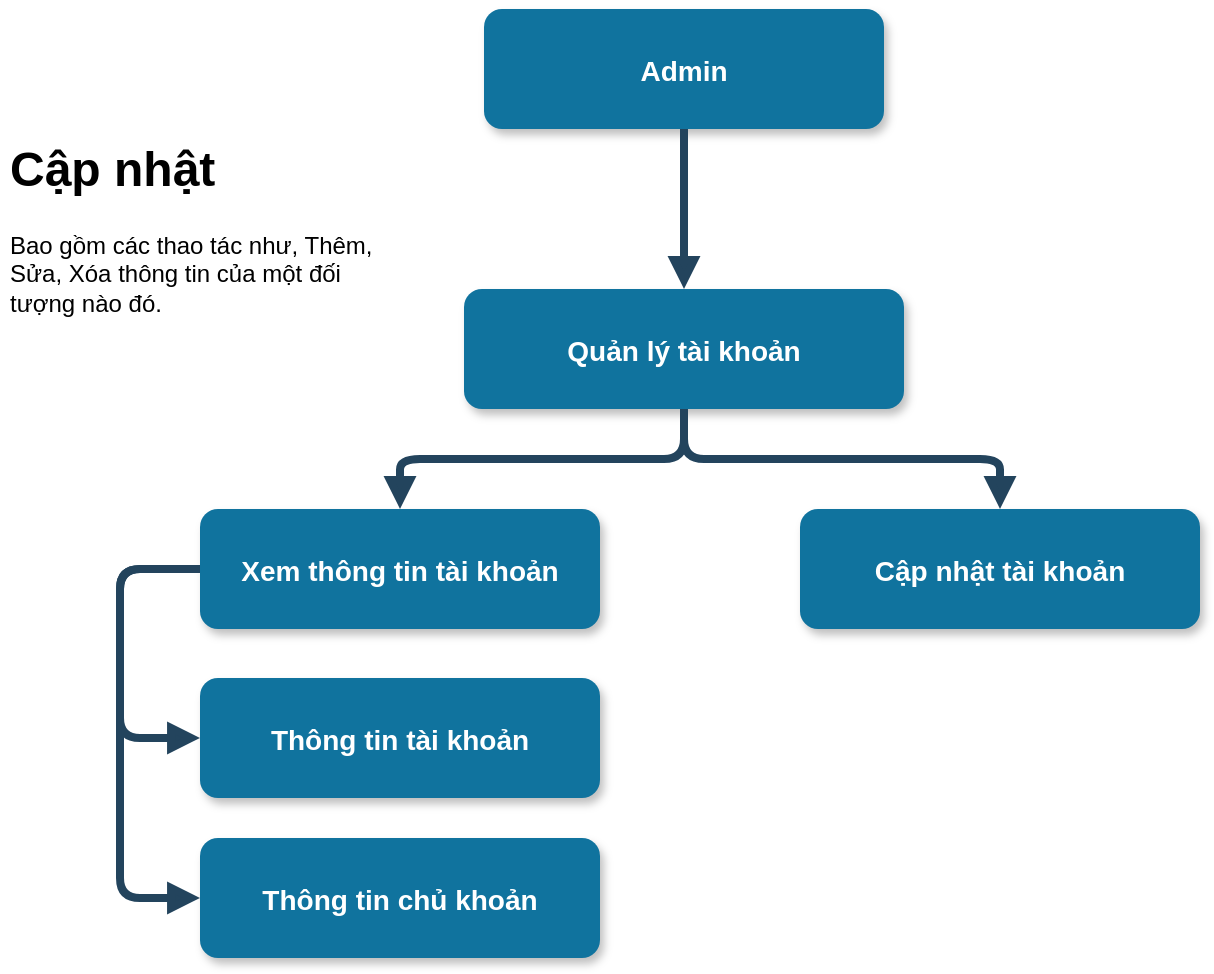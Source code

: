 <mxfile version="22.0.3" type="device">
  <diagram name="Page-1" id="97916047-d0de-89f5-080d-49f4d83e522f">
    <mxGraphModel dx="1138" dy="485" grid="1" gridSize="10" guides="1" tooltips="1" connect="1" arrows="1" fold="1" page="1" pageScale="1.5" pageWidth="1169" pageHeight="827" background="none" math="0" shadow="0">
      <root>
        <mxCell id="0" />
        <mxCell id="1" parent="0" />
        <mxCell id="5Sf6bODdPbpOdtYEfl35-73" value="Admin" style="rounded=1;fillColor=#10739E;strokeColor=none;shadow=1;gradientColor=none;fontStyle=1;fontColor=#FFFFFF;fontSize=14;" vertex="1" parent="1">
          <mxGeometry x="682" y="215.5" width="200" height="60" as="geometry" />
        </mxCell>
        <mxCell id="5Sf6bODdPbpOdtYEfl35-74" value="Quản lý tài khoản" style="rounded=1;fillColor=#10739E;strokeColor=none;shadow=1;gradientColor=none;fontStyle=1;fontColor=#FFFFFF;fontSize=14;" vertex="1" parent="1">
          <mxGeometry x="672" y="355.5" width="220" height="60" as="geometry" />
        </mxCell>
        <mxCell id="5Sf6bODdPbpOdtYEfl35-75" value="Xem thông tin tài khoản" style="rounded=1;fillColor=#10739E;strokeColor=none;shadow=1;gradientColor=none;fontStyle=1;fontColor=#FFFFFF;fontSize=14;" vertex="1" parent="1">
          <mxGeometry x="540" y="465.5" width="200" height="60" as="geometry" />
        </mxCell>
        <mxCell id="5Sf6bODdPbpOdtYEfl35-76" value="Cập nhật tài khoản" style="rounded=1;fillColor=#10739E;strokeColor=none;shadow=1;gradientColor=none;fontStyle=1;fontColor=#FFFFFF;fontSize=14;" vertex="1" parent="1">
          <mxGeometry x="840" y="465.5" width="200" height="60" as="geometry" />
        </mxCell>
        <mxCell id="5Sf6bODdPbpOdtYEfl35-78" value="" style="edgeStyle=elbowEdgeStyle;elbow=vertical;strokeWidth=4;endArrow=block;endFill=1;fontStyle=1;strokeColor=#23445D;" edge="1" parent="1" source="5Sf6bODdPbpOdtYEfl35-73" target="5Sf6bODdPbpOdtYEfl35-74">
          <mxGeometry x="22" y="165.5" width="100" height="100" as="geometry">
            <mxPoint x="32" y="275.5" as="sourcePoint" />
            <mxPoint x="132" y="175.5" as="targetPoint" />
          </mxGeometry>
        </mxCell>
        <mxCell id="5Sf6bODdPbpOdtYEfl35-79" value="" style="edgeStyle=elbowEdgeStyle;elbow=vertical;strokeWidth=4;endArrow=block;endFill=1;fontStyle=1;strokeColor=#23445D;" edge="1" parent="1" source="5Sf6bODdPbpOdtYEfl35-74" target="5Sf6bODdPbpOdtYEfl35-76">
          <mxGeometry x="22" y="165.5" width="100" height="100" as="geometry">
            <mxPoint x="32" y="275.5" as="sourcePoint" />
            <mxPoint x="132" y="175.5" as="targetPoint" />
          </mxGeometry>
        </mxCell>
        <mxCell id="5Sf6bODdPbpOdtYEfl35-80" value="" style="edgeStyle=elbowEdgeStyle;elbow=vertical;strokeWidth=4;endArrow=block;endFill=1;fontStyle=1;strokeColor=#23445D;" edge="1" parent="1" source="5Sf6bODdPbpOdtYEfl35-74" target="5Sf6bODdPbpOdtYEfl35-75">
          <mxGeometry x="22" y="165.5" width="100" height="100" as="geometry">
            <mxPoint x="32" y="275.5" as="sourcePoint" />
            <mxPoint x="132" y="175.5" as="targetPoint" />
          </mxGeometry>
        </mxCell>
        <mxCell id="5Sf6bODdPbpOdtYEfl35-82" value="Thông tin tài khoản" style="rounded=1;fillColor=#10739E;strokeColor=none;shadow=1;gradientColor=none;fontStyle=1;fontColor=#FFFFFF;fontSize=14;" vertex="1" parent="1">
          <mxGeometry x="540" y="550" width="200" height="60" as="geometry" />
        </mxCell>
        <mxCell id="5Sf6bODdPbpOdtYEfl35-88" value="&lt;h1&gt;Cập nhật&lt;/h1&gt;&lt;p&gt;Bao gồm các thao tác như, Thêm, Sửa, Xóa thông tin của một đối tượng nào đó.&lt;/p&gt;" style="text;html=1;strokeColor=none;fillColor=none;spacing=5;spacingTop=-20;whiteSpace=wrap;overflow=hidden;rounded=0;" vertex="1" parent="1">
          <mxGeometry x="440" y="275.5" width="190" height="120" as="geometry" />
        </mxCell>
        <mxCell id="5Sf6bODdPbpOdtYEfl35-89" value="" style="edgeStyle=elbowEdgeStyle;elbow=vertical;strokeWidth=4;endArrow=block;endFill=1;fontStyle=1;strokeColor=#23445D;exitX=0;exitY=0.5;exitDx=0;exitDy=0;entryX=0;entryY=0.5;entryDx=0;entryDy=0;" edge="1" parent="1" source="5Sf6bODdPbpOdtYEfl35-75" target="5Sf6bODdPbpOdtYEfl35-82">
          <mxGeometry x="22" y="165.5" width="100" height="100" as="geometry">
            <mxPoint x="792" y="426" as="sourcePoint" />
            <mxPoint x="480" y="476" as="targetPoint" />
            <Array as="points">
              <mxPoint x="500" y="540" />
            </Array>
          </mxGeometry>
        </mxCell>
        <mxCell id="5Sf6bODdPbpOdtYEfl35-91" value="Thông tin chủ khoản" style="rounded=1;fillColor=#10739E;strokeColor=none;shadow=1;gradientColor=none;fontStyle=1;fontColor=#FFFFFF;fontSize=14;" vertex="1" parent="1">
          <mxGeometry x="540" y="630" width="200" height="60" as="geometry" />
        </mxCell>
        <mxCell id="5Sf6bODdPbpOdtYEfl35-92" value="" style="edgeStyle=elbowEdgeStyle;elbow=vertical;strokeWidth=4;endArrow=block;endFill=1;fontStyle=1;strokeColor=#23445D;exitX=0;exitY=0.5;exitDx=0;exitDy=0;entryX=0;entryY=0.5;entryDx=0;entryDy=0;" edge="1" parent="1" source="5Sf6bODdPbpOdtYEfl35-75" target="5Sf6bODdPbpOdtYEfl35-91">
          <mxGeometry x="22" y="165.5" width="100" height="100" as="geometry">
            <mxPoint x="550" y="505" as="sourcePoint" />
            <mxPoint x="550" y="590" as="targetPoint" />
            <Array as="points">
              <mxPoint x="500" y="580" />
            </Array>
          </mxGeometry>
        </mxCell>
      </root>
    </mxGraphModel>
  </diagram>
</mxfile>
